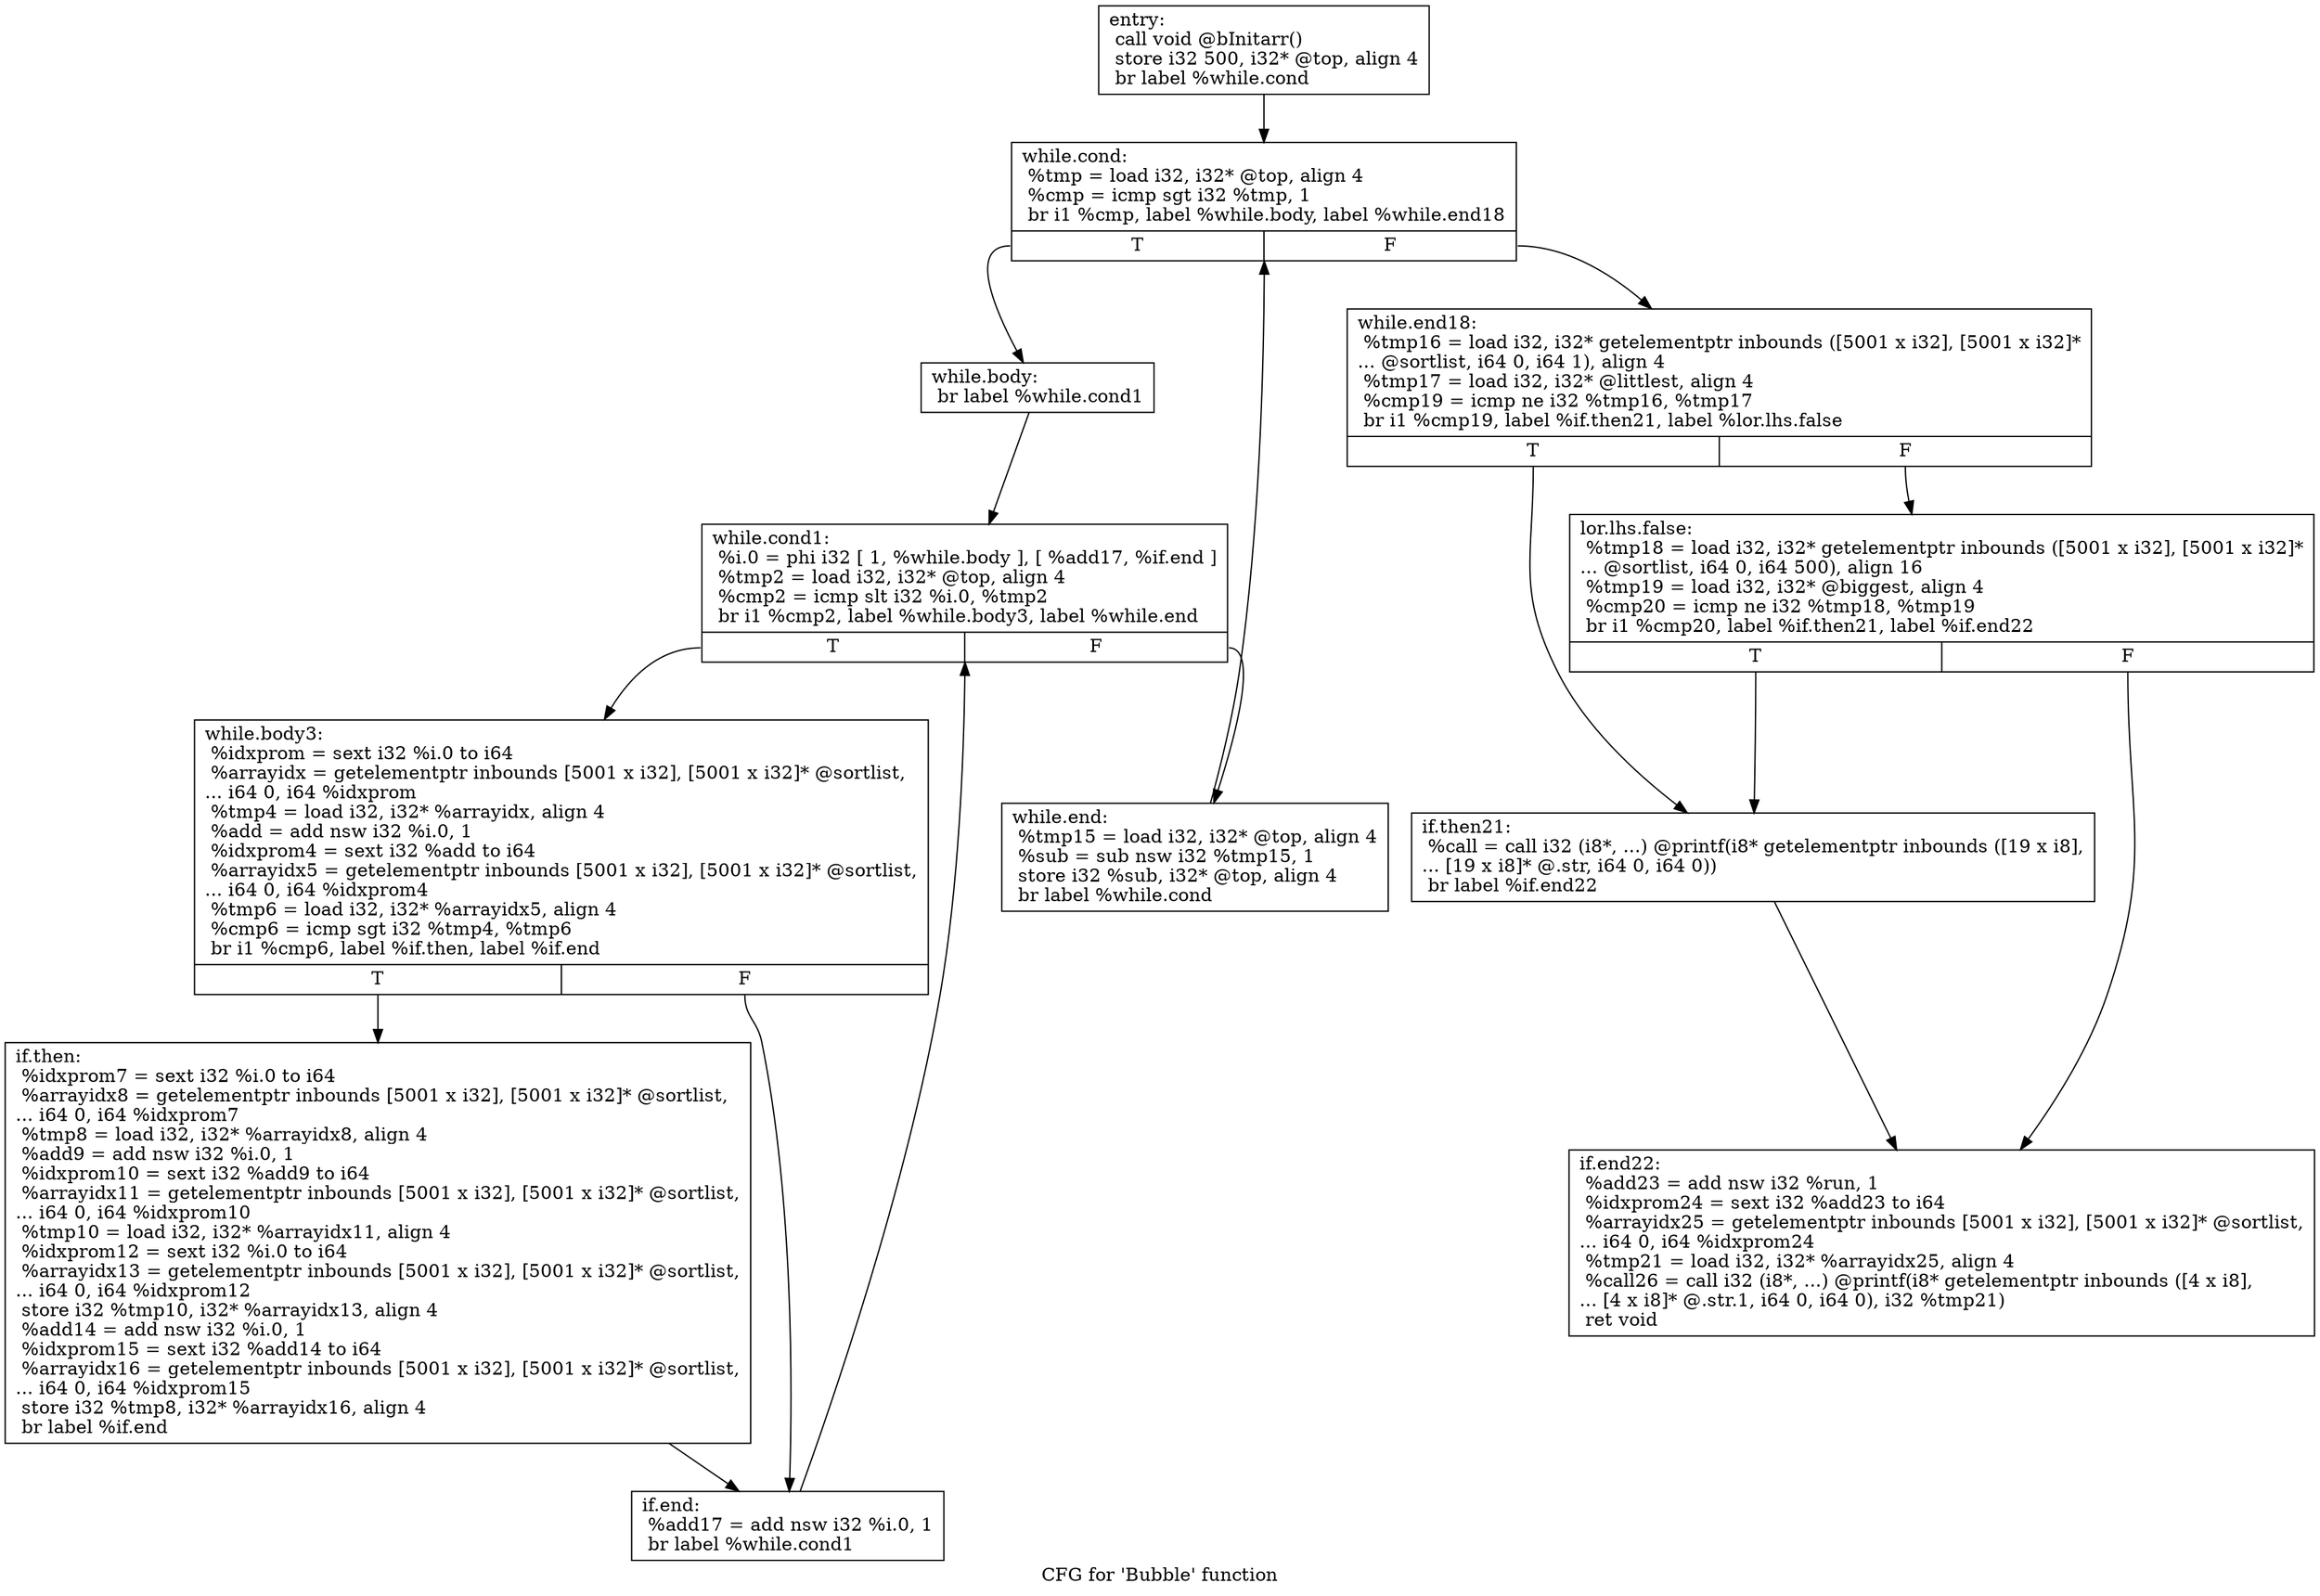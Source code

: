 digraph "CFG for 'Bubble' function" {
	label="CFG for 'Bubble' function";

	Node0x18a9f70 [shape=record,label="{entry:\l  call void @bInitarr()\l  store i32 500, i32* @top, align 4\l  br label %while.cond\l}"];
	Node0x18a9f70 -> Node0x18aa100;
	Node0x18aa100 [shape=record,label="{while.cond:                                       \l  %tmp = load i32, i32* @top, align 4\l  %cmp = icmp sgt i32 %tmp, 1\l  br i1 %cmp, label %while.body, label %while.end18\l|{<s0>T|<s1>F}}"];
	Node0x18aa100:s0 -> Node0x18aa210;
	Node0x18aa100:s1 -> Node0x18aa2f0;
	Node0x18aa210 [shape=record,label="{while.body:                                       \l  br label %while.cond1\l}"];
	Node0x18aa210 -> Node0x18aa460;
	Node0x18aa460 [shape=record,label="{while.cond1:                                      \l  %i.0 = phi i32 [ 1, %while.body ], [ %add17, %if.end ]\l  %tmp2 = load i32, i32* @top, align 4\l  %cmp2 = icmp slt i32 %i.0, %tmp2\l  br i1 %cmp2, label %while.body3, label %while.end\l|{<s0>T|<s1>F}}"];
	Node0x18aa460:s0 -> Node0x18a77c0;
	Node0x18aa460:s1 -> Node0x18a7a40;
	Node0x18a77c0 [shape=record,label="{while.body3:                                      \l  %idxprom = sext i32 %i.0 to i64\l  %arrayidx = getelementptr inbounds [5001 x i32], [5001 x i32]* @sortlist,\l... i64 0, i64 %idxprom\l  %tmp4 = load i32, i32* %arrayidx, align 4\l  %add = add nsw i32 %i.0, 1\l  %idxprom4 = sext i32 %add to i64\l  %arrayidx5 = getelementptr inbounds [5001 x i32], [5001 x i32]* @sortlist,\l... i64 0, i64 %idxprom4\l  %tmp6 = load i32, i32* %arrayidx5, align 4\l  %cmp6 = icmp sgt i32 %tmp4, %tmp6\l  br i1 %cmp6, label %if.then, label %if.end\l|{<s0>T|<s1>F}}"];
	Node0x18a77c0:s0 -> Node0x18ab8a0;
	Node0x18a77c0:s1 -> Node0x18aa590;
	Node0x18ab8a0 [shape=record,label="{if.then:                                          \l  %idxprom7 = sext i32 %i.0 to i64\l  %arrayidx8 = getelementptr inbounds [5001 x i32], [5001 x i32]* @sortlist,\l... i64 0, i64 %idxprom7\l  %tmp8 = load i32, i32* %arrayidx8, align 4\l  %add9 = add nsw i32 %i.0, 1\l  %idxprom10 = sext i32 %add9 to i64\l  %arrayidx11 = getelementptr inbounds [5001 x i32], [5001 x i32]* @sortlist,\l... i64 0, i64 %idxprom10\l  %tmp10 = load i32, i32* %arrayidx11, align 4\l  %idxprom12 = sext i32 %i.0 to i64\l  %arrayidx13 = getelementptr inbounds [5001 x i32], [5001 x i32]* @sortlist,\l... i64 0, i64 %idxprom12\l  store i32 %tmp10, i32* %arrayidx13, align 4\l  %add14 = add nsw i32 %i.0, 1\l  %idxprom15 = sext i32 %add14 to i64\l  %arrayidx16 = getelementptr inbounds [5001 x i32], [5001 x i32]* @sortlist,\l... i64 0, i64 %idxprom15\l  store i32 %tmp8, i32* %arrayidx16, align 4\l  br label %if.end\l}"];
	Node0x18ab8a0 -> Node0x18aa590;
	Node0x18aa590 [shape=record,label="{if.end:                                           \l  %add17 = add nsw i32 %i.0, 1\l  br label %while.cond1\l}"];
	Node0x18aa590 -> Node0x18aa460;
	Node0x18a7a40 [shape=record,label="{while.end:                                        \l  %tmp15 = load i32, i32* @top, align 4\l  %sub = sub nsw i32 %tmp15, 1\l  store i32 %sub, i32* @top, align 4\l  br label %while.cond\l}"];
	Node0x18a7a40 -> Node0x18aa100;
	Node0x18aa2f0 [shape=record,label="{while.end18:                                      \l  %tmp16 = load i32, i32* getelementptr inbounds ([5001 x i32], [5001 x i32]*\l... @sortlist, i64 0, i64 1), align 4\l  %tmp17 = load i32, i32* @littlest, align 4\l  %cmp19 = icmp ne i32 %tmp16, %tmp17\l  br i1 %cmp19, label %if.then21, label %lor.lhs.false\l|{<s0>T|<s1>F}}"];
	Node0x18aa2f0:s0 -> Node0x18acb20;
	Node0x18aa2f0:s1 -> Node0x18acc00;
	Node0x18acc00 [shape=record,label="{lor.lhs.false:                                    \l  %tmp18 = load i32, i32* getelementptr inbounds ([5001 x i32], [5001 x i32]*\l... @sortlist, i64 0, i64 500), align 16\l  %tmp19 = load i32, i32* @biggest, align 4\l  %cmp20 = icmp ne i32 %tmp18, %tmp19\l  br i1 %cmp20, label %if.then21, label %if.end22\l|{<s0>T|<s1>F}}"];
	Node0x18acc00:s0 -> Node0x18acb20;
	Node0x18acc00:s1 -> Node0x18acf50;
	Node0x18acb20 [shape=record,label="{if.then21:                                        \l  %call = call i32 (i8*, ...) @printf(i8* getelementptr inbounds ([19 x i8],\l... [19 x i8]* @.str, i64 0, i64 0))\l  br label %if.end22\l}"];
	Node0x18acb20 -> Node0x18acf50;
	Node0x18acf50 [shape=record,label="{if.end22:                                         \l  %add23 = add nsw i32 %run, 1\l  %idxprom24 = sext i32 %add23 to i64\l  %arrayidx25 = getelementptr inbounds [5001 x i32], [5001 x i32]* @sortlist,\l... i64 0, i64 %idxprom24\l  %tmp21 = load i32, i32* %arrayidx25, align 4\l  %call26 = call i32 (i8*, ...) @printf(i8* getelementptr inbounds ([4 x i8],\l... [4 x i8]* @.str.1, i64 0, i64 0), i32 %tmp21)\l  ret void\l}"];
}

